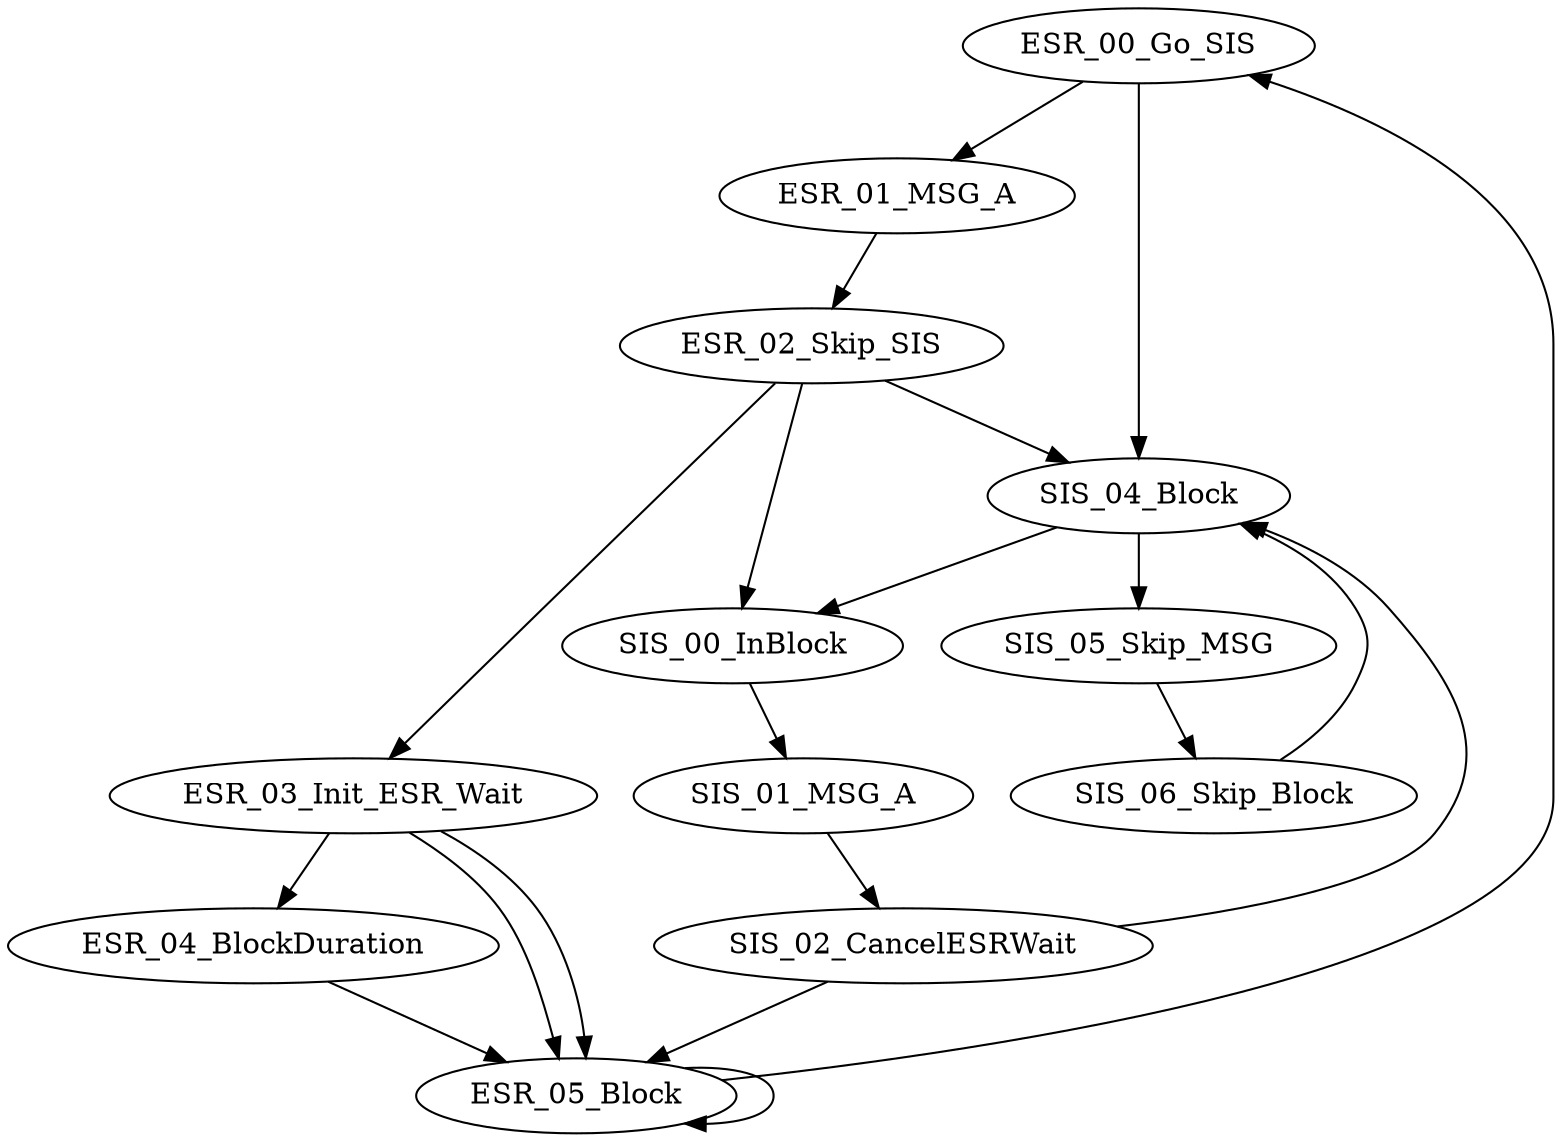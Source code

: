 digraph g {
name="DynCoupling";
edge  [type="defdst"]
node  [cpu="0"];
  
  ESR_00_Go_SIS       [cpu="2", type="flush", pattern="ESR", patentry="true", toffs=0, prio="0", qty=1, tvalid=0, qlo="true",  vabs="true"]; 
  ESR_01_MSG_A          [cpu="2", type="tmsg", pattern="ESR", toffs=1000, par="0x0", id="0x1000000000000E58"];
  ESR_02_Skip_SIS         [cpu="2", type="flush", pattern="ESR", toffs=2000, prio="1", qty=1, tvalid=0, qlo="true", qhi="true", vabs="true"]; 
  ESR_03_Init_ESR_Wait  [cpu="2", type="flow", pattern="ESR",  toffs=3000, prio="0", qty=100, tvalid=0, vabs="true"];
  ESR_04_BlockDuration  [cpu="2", type="block", pattern="ESR", tperiod=1000000000]; // 1 sec
  ESR_05_Block          [cpu="2", type="block", pattern="ESR", patexit="true", tperiod=100000000, qhi="true", qlo="true"]; // 0.1 sec

  ESR_00_Go_SIS -> ESR_01_MSG_A -> ESR_02_Skip_SIS -> ESR_03_Init_ESR_Wait -> ESR_04_BlockDuration -> ESR_05_Block -> ESR_00_Go_SIS;
  ESR_00_Go_SIS -> SIS_04_Block [type="target"];
  ESR_05_Block -> ESR_05_Block [type="altdst"];
  ESR_03_Init_ESR_Wait -> ESR_05_Block [type="target"];
  ESR_03_Init_ESR_Wait -> ESR_05_Block [type="flowdst"];
  ESR_02_Skip_SIS -> SIS_04_Block [type="target"];
  ESR_02_Skip_SIS -> SIS_00_InBlock  [type="flushovr"];

  SIS_00_InBlock        [type="block", pattern="SIS", patentry="true", tperiod=10000]; 
  SIS_01_MSG_A          [type="tmsg", pattern="SIS", toffs=1000, par="0x0", id="0x1000000005150AAA"];
  SIS_02_CancelESRWait  [type="flush", pattern="SIS", toffs=2000, prio="1", qty=1, tvalid=0, qhi="true", qlo="true", vabs="true"]; 
  SIS_04_Block          [type="block", pattern="SIS", patexit="true", tperiod=100000, qhi="true", qlo="true"]; // 10 sec
  SIS_05_Skip_MSG       [type="tmsg", pattern="SIS", toffs=1000, par="0x0", id="0x1000000005150541"];
  SIS_06_Skip_Block     [type="block", pattern="SIS", tperiod=100000]; 


  SIS_05_Skip_MSG -> SIS_06_Skip_Block -> SIS_04_Block -> SIS_05_Skip_MSG;
  SIS_00_InBlock  -> SIS_01_MSG_A -> SIS_02_CancelESRWait -> SIS_04_Block;
  SIS_04_Block -> SIS_00_InBlock [type="altdst"];
  SIS_02_CancelESRWait -> ESR_05_Block [type="target"];


}
